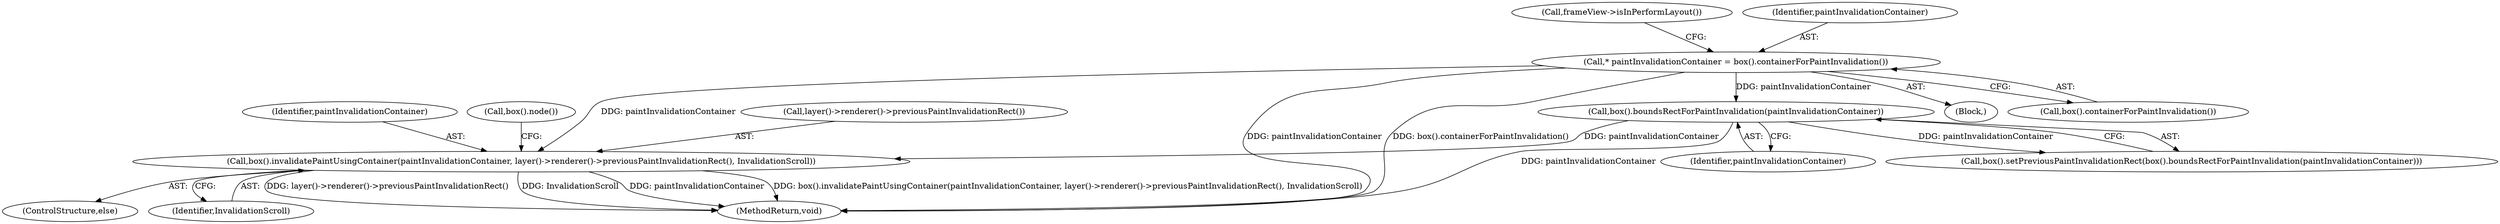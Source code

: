 digraph "0_Chrome_11a4cc4a6d6e665d9a118fada4b7c658d6f70d95_1@pointer" {
"1000210" [label="(Call,box().invalidatePaintUsingContainer(paintInvalidationContainer, layer()->renderer()->previousPaintInvalidationRect(), InvalidationScroll))"];
"1000141" [label="(Call,* paintInvalidationContainer = box().containerForPaintInvalidation())"];
"1000150" [label="(Call,box().boundsRectForPaintInvalidation(paintInvalidationContainer))"];
"1000209" [label="(ControlStructure,else)"];
"1000102" [label="(Block,)"];
"1000149" [label="(Call,box().setPreviousPaintInvalidationRect(box().boundsRectForPaintInvalidation(paintInvalidationContainer)))"];
"1000143" [label="(Call,box().containerForPaintInvalidation())"];
"1000213" [label="(Identifier,InvalidationScroll)"];
"1000212" [label="(Call,layer()->renderer()->previousPaintInvalidationRect())"];
"1000230" [label="(MethodReturn,void)"];
"1000146" [label="(Call,frameView->isInPerformLayout())"];
"1000142" [label="(Identifier,paintInvalidationContainer)"];
"1000150" [label="(Call,box().boundsRectForPaintInvalidation(paintInvalidationContainer))"];
"1000141" [label="(Call,* paintInvalidationContainer = box().containerForPaintInvalidation())"];
"1000211" [label="(Identifier,paintInvalidationContainer)"];
"1000215" [label="(Call,box().node())"];
"1000151" [label="(Identifier,paintInvalidationContainer)"];
"1000210" [label="(Call,box().invalidatePaintUsingContainer(paintInvalidationContainer, layer()->renderer()->previousPaintInvalidationRect(), InvalidationScroll))"];
"1000210" -> "1000209"  [label="AST: "];
"1000210" -> "1000213"  [label="CFG: "];
"1000211" -> "1000210"  [label="AST: "];
"1000212" -> "1000210"  [label="AST: "];
"1000213" -> "1000210"  [label="AST: "];
"1000215" -> "1000210"  [label="CFG: "];
"1000210" -> "1000230"  [label="DDG: box().invalidatePaintUsingContainer(paintInvalidationContainer, layer()->renderer()->previousPaintInvalidationRect(), InvalidationScroll)"];
"1000210" -> "1000230"  [label="DDG: layer()->renderer()->previousPaintInvalidationRect()"];
"1000210" -> "1000230"  [label="DDG: InvalidationScroll"];
"1000210" -> "1000230"  [label="DDG: paintInvalidationContainer"];
"1000141" -> "1000210"  [label="DDG: paintInvalidationContainer"];
"1000150" -> "1000210"  [label="DDG: paintInvalidationContainer"];
"1000141" -> "1000102"  [label="AST: "];
"1000141" -> "1000143"  [label="CFG: "];
"1000142" -> "1000141"  [label="AST: "];
"1000143" -> "1000141"  [label="AST: "];
"1000146" -> "1000141"  [label="CFG: "];
"1000141" -> "1000230"  [label="DDG: paintInvalidationContainer"];
"1000141" -> "1000230"  [label="DDG: box().containerForPaintInvalidation()"];
"1000141" -> "1000150"  [label="DDG: paintInvalidationContainer"];
"1000150" -> "1000149"  [label="AST: "];
"1000150" -> "1000151"  [label="CFG: "];
"1000151" -> "1000150"  [label="AST: "];
"1000149" -> "1000150"  [label="CFG: "];
"1000150" -> "1000230"  [label="DDG: paintInvalidationContainer"];
"1000150" -> "1000149"  [label="DDG: paintInvalidationContainer"];
}
